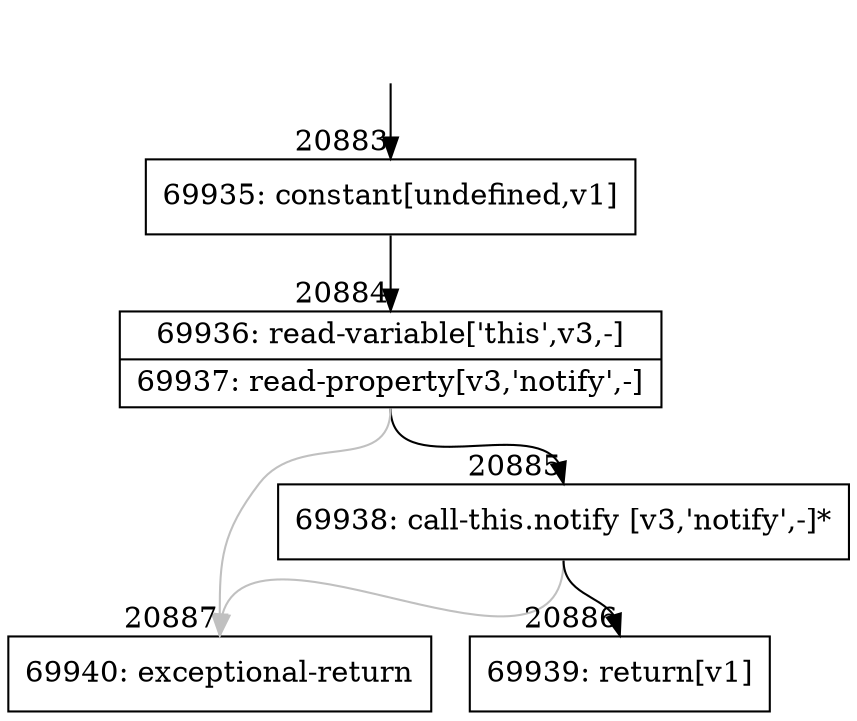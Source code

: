 digraph {
rankdir="TD"
BB_entry1826[shape=none,label=""];
BB_entry1826 -> BB20883 [tailport=s, headport=n, headlabel="    20883"]
BB20883 [shape=record label="{69935: constant[undefined,v1]}" ] 
BB20883 -> BB20884 [tailport=s, headport=n, headlabel="      20884"]
BB20884 [shape=record label="{69936: read-variable['this',v3,-]|69937: read-property[v3,'notify',-]}" ] 
BB20884 -> BB20885 [tailport=s, headport=n, headlabel="      20885"]
BB20884 -> BB20887 [tailport=s, headport=n, color=gray, headlabel="      20887"]
BB20885 [shape=record label="{69938: call-this.notify [v3,'notify',-]*}" ] 
BB20885 -> BB20886 [tailport=s, headport=n, headlabel="      20886"]
BB20885 -> BB20887 [tailport=s, headport=n, color=gray]
BB20886 [shape=record label="{69939: return[v1]}" ] 
BB20887 [shape=record label="{69940: exceptional-return}" ] 
//#$~ 39271
}
